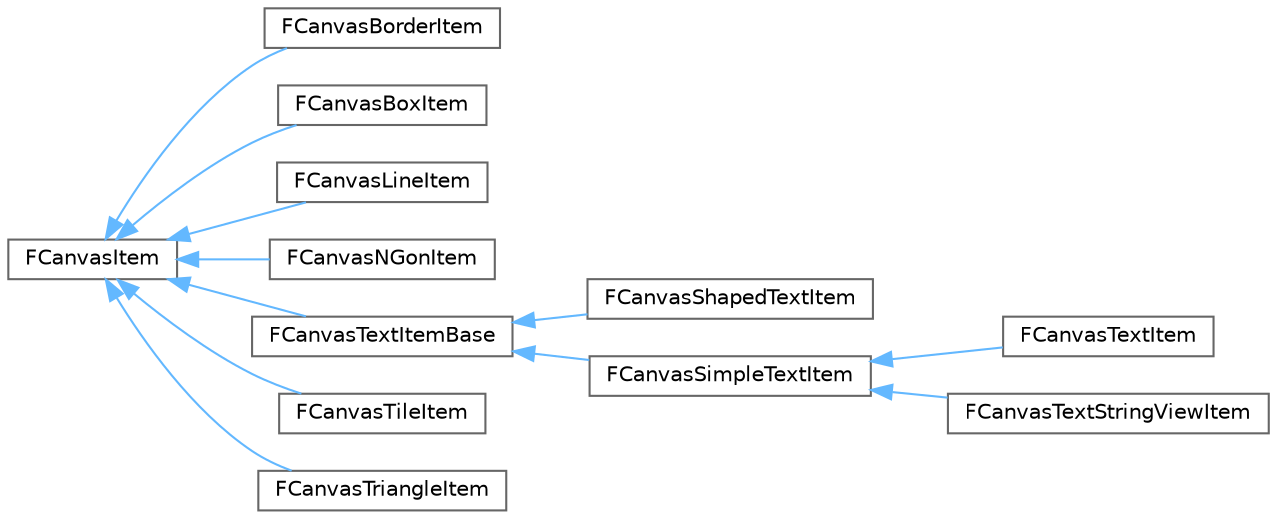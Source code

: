 digraph "Graphical Class Hierarchy"
{
 // INTERACTIVE_SVG=YES
 // LATEX_PDF_SIZE
  bgcolor="transparent";
  edge [fontname=Helvetica,fontsize=10,labelfontname=Helvetica,labelfontsize=10];
  node [fontname=Helvetica,fontsize=10,shape=box,height=0.2,width=0.4];
  rankdir="LR";
  Node0 [id="Node000000",label="FCanvasItem",height=0.2,width=0.4,color="grey40", fillcolor="white", style="filled",URL="$d6/d47/classFCanvasItem.html",tooltip=" "];
  Node0 -> Node1 [id="edge3459_Node000000_Node000001",dir="back",color="steelblue1",style="solid",tooltip=" "];
  Node1 [id="Node000001",label="FCanvasBorderItem",height=0.2,width=0.4,color="grey40", fillcolor="white", style="filled",URL="$dd/d45/classFCanvasBorderItem.html",tooltip=" "];
  Node0 -> Node2 [id="edge3460_Node000000_Node000002",dir="back",color="steelblue1",style="solid",tooltip=" "];
  Node2 [id="Node000002",label="FCanvasBoxItem",height=0.2,width=0.4,color="grey40", fillcolor="white", style="filled",URL="$df/d9d/classFCanvasBoxItem.html",tooltip=" "];
  Node0 -> Node3 [id="edge3461_Node000000_Node000003",dir="back",color="steelblue1",style="solid",tooltip=" "];
  Node3 [id="Node000003",label="FCanvasLineItem",height=0.2,width=0.4,color="grey40", fillcolor="white", style="filled",URL="$d2/d5a/classFCanvasLineItem.html",tooltip=" "];
  Node0 -> Node4 [id="edge3462_Node000000_Node000004",dir="back",color="steelblue1",style="solid",tooltip=" "];
  Node4 [id="Node000004",label="FCanvasNGonItem",height=0.2,width=0.4,color="grey40", fillcolor="white", style="filled",URL="$d6/de2/classFCanvasNGonItem.html",tooltip=" "];
  Node0 -> Node5 [id="edge3463_Node000000_Node000005",dir="back",color="steelblue1",style="solid",tooltip=" "];
  Node5 [id="Node000005",label="FCanvasTextItemBase",height=0.2,width=0.4,color="grey40", fillcolor="white", style="filled",URL="$d5/d11/classFCanvasTextItemBase.html",tooltip=" "];
  Node5 -> Node6 [id="edge3464_Node000005_Node000006",dir="back",color="steelblue1",style="solid",tooltip=" "];
  Node6 [id="Node000006",label="FCanvasShapedTextItem",height=0.2,width=0.4,color="grey40", fillcolor="white", style="filled",URL="$db/d09/classFCanvasShapedTextItem.html",tooltip=" "];
  Node5 -> Node7 [id="edge3465_Node000005_Node000007",dir="back",color="steelblue1",style="solid",tooltip=" "];
  Node7 [id="Node000007",label="FCanvasSimpleTextItem",height=0.2,width=0.4,color="grey40", fillcolor="white", style="filled",URL="$d8/de2/classFCanvasSimpleTextItem.html",tooltip=" "];
  Node7 -> Node8 [id="edge3466_Node000007_Node000008",dir="back",color="steelblue1",style="solid",tooltip=" "];
  Node8 [id="Node000008",label="FCanvasTextItem",height=0.2,width=0.4,color="grey40", fillcolor="white", style="filled",URL="$d7/d67/classFCanvasTextItem.html",tooltip=" "];
  Node7 -> Node9 [id="edge3467_Node000007_Node000009",dir="back",color="steelblue1",style="solid",tooltip=" "];
  Node9 [id="Node000009",label="FCanvasTextStringViewItem",height=0.2,width=0.4,color="grey40", fillcolor="white", style="filled",URL="$d7/daa/classFCanvasTextStringViewItem.html",tooltip=" "];
  Node0 -> Node10 [id="edge3468_Node000000_Node000010",dir="back",color="steelblue1",style="solid",tooltip=" "];
  Node10 [id="Node000010",label="FCanvasTileItem",height=0.2,width=0.4,color="grey40", fillcolor="white", style="filled",URL="$dc/d29/classFCanvasTileItem.html",tooltip=" "];
  Node0 -> Node11 [id="edge3469_Node000000_Node000011",dir="back",color="steelblue1",style="solid",tooltip=" "];
  Node11 [id="Node000011",label="FCanvasTriangleItem",height=0.2,width=0.4,color="grey40", fillcolor="white", style="filled",URL="$d3/d7d/classFCanvasTriangleItem.html",tooltip=" "];
}
